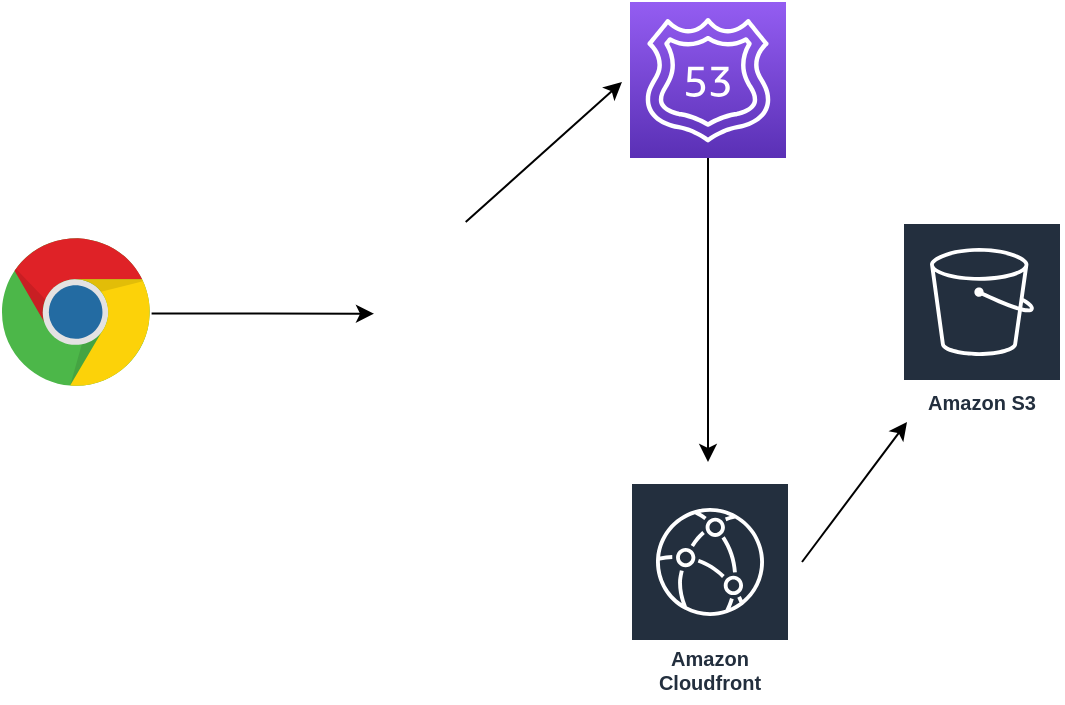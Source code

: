 <mxfile version="14.7.7" type="device"><diagram id="_JQ8tsOxBFxrqvsXZxWy" name="Page-1"><mxGraphModel dx="1038" dy="547" grid="1" gridSize="10" guides="1" tooltips="1" connect="1" arrows="1" fold="1" page="1" pageScale="1" pageWidth="827" pageHeight="1169" math="0" shadow="0"><root><mxCell id="0"/><mxCell id="1" parent="0"/><mxCell id="0VXoTMo-F-FEBJa9UmhL-2" value="" style="points=[[0,0,0],[0.25,0,0],[0.5,0,0],[0.75,0,0],[1,0,0],[0,1,0],[0.25,1,0],[0.5,1,0],[0.75,1,0],[1,1,0],[0,0.25,0],[0,0.5,0],[0,0.75,0],[1,0.25,0],[1,0.5,0],[1,0.75,0]];outlineConnect=0;fontColor=#232F3E;gradientColor=#945DF2;gradientDirection=north;fillColor=#5A30B5;strokeColor=#ffffff;dashed=0;verticalLabelPosition=bottom;verticalAlign=top;align=center;html=1;fontSize=12;fontStyle=0;aspect=fixed;shape=mxgraph.aws4.resourceIcon;resIcon=mxgraph.aws4.route_53;" vertex="1" parent="1"><mxGeometry x="414" y="140" width="78" height="78" as="geometry"/></mxCell><mxCell id="0VXoTMo-F-FEBJa9UmhL-4" value="Amazon S3" style="outlineConnect=0;fontColor=#232F3E;gradientColor=none;strokeColor=#ffffff;fillColor=#232F3E;dashed=0;verticalLabelPosition=middle;verticalAlign=bottom;align=center;html=1;whiteSpace=wrap;fontSize=10;fontStyle=1;spacing=3;shape=mxgraph.aws4.productIcon;prIcon=mxgraph.aws4.s3;" vertex="1" parent="1"><mxGeometry x="550" y="250" width="80" height="100" as="geometry"/></mxCell><mxCell id="0VXoTMo-F-FEBJa9UmhL-10" style="edgeStyle=orthogonalEdgeStyle;rounded=0;orthogonalLoop=1;jettySize=auto;html=1;" edge="1" parent="1" source="0VXoTMo-F-FEBJa9UmhL-5" target="0VXoTMo-F-FEBJa9UmhL-8"><mxGeometry relative="1" as="geometry"/></mxCell><mxCell id="0VXoTMo-F-FEBJa9UmhL-5" value="" style="dashed=0;outlineConnect=0;html=1;align=center;labelPosition=center;verticalLabelPosition=bottom;verticalAlign=top;shape=mxgraph.weblogos.chrome" vertex="1" parent="1"><mxGeometry x="100" y="258.15" width="74.8" height="75.4" as="geometry"/></mxCell><mxCell id="0VXoTMo-F-FEBJa9UmhL-6" value="Amazon Cloudfront" style="outlineConnect=0;fontColor=#232F3E;gradientColor=none;strokeColor=#ffffff;fillColor=#232F3E;dashed=0;verticalLabelPosition=middle;verticalAlign=bottom;align=center;html=1;whiteSpace=wrap;fontSize=10;fontStyle=1;spacing=3;shape=mxgraph.aws4.productIcon;prIcon=mxgraph.aws4.cloudfront;" vertex="1" parent="1"><mxGeometry x="414" y="380" width="80" height="110" as="geometry"/></mxCell><mxCell id="0VXoTMo-F-FEBJa9UmhL-8" value="" style="shape=image;html=1;verticalAlign=top;verticalLabelPosition=bottom;labelBackgroundColor=#ffffff;imageAspect=0;aspect=fixed;image=https://cdn0.iconfinder.com/data/icons/logos-brands-in-colors/128/react-128.png" vertex="1" parent="1"><mxGeometry x="286" y="250" width="91.7" height="91.7" as="geometry"/></mxCell><mxCell id="0VXoTMo-F-FEBJa9UmhL-14" value="" style="endArrow=classic;html=1;exitX=0.5;exitY=0;exitDx=0;exitDy=0;" edge="1" parent="1" source="0VXoTMo-F-FEBJa9UmhL-8"><mxGeometry width="50" height="50" relative="1" as="geometry"><mxPoint x="390" y="290" as="sourcePoint"/><mxPoint x="410" y="180" as="targetPoint"/></mxGeometry></mxCell><mxCell id="0VXoTMo-F-FEBJa9UmhL-15" value="" style="endArrow=classic;html=1;exitX=0.5;exitY=1;exitDx=0;exitDy=0;exitPerimeter=0;" edge="1" parent="1" source="0VXoTMo-F-FEBJa9UmhL-2"><mxGeometry width="50" height="50" relative="1" as="geometry"><mxPoint x="390" y="290" as="sourcePoint"/><mxPoint x="453" y="370" as="targetPoint"/></mxGeometry></mxCell><mxCell id="0VXoTMo-F-FEBJa9UmhL-16" value="" style="endArrow=classic;html=1;" edge="1" parent="1" target="0VXoTMo-F-FEBJa9UmhL-4"><mxGeometry width="50" height="50" relative="1" as="geometry"><mxPoint x="500" y="420" as="sourcePoint"/><mxPoint x="590" y="370" as="targetPoint"/></mxGeometry></mxCell></root></mxGraphModel></diagram></mxfile>